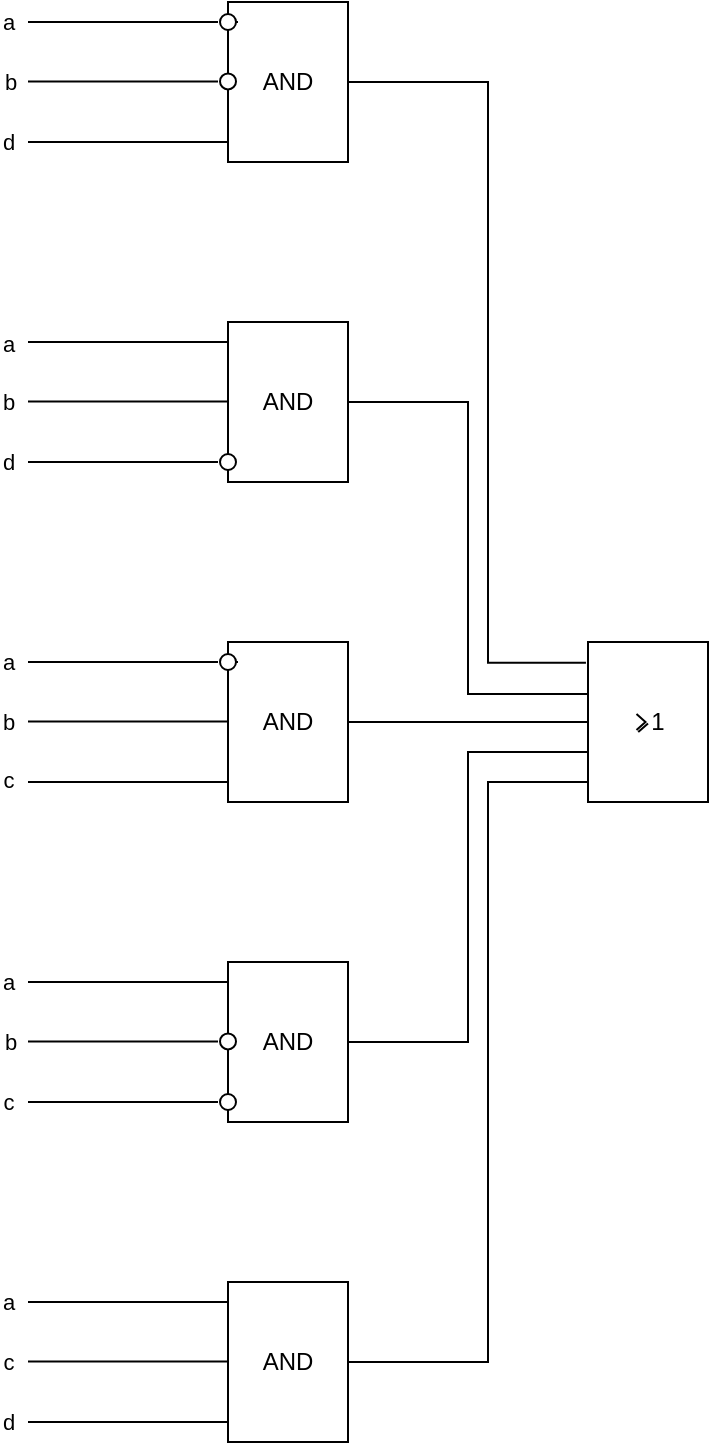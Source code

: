 <mxfile version="26.1.3">
  <diagram name="Page-1" id="mZAc7cq5oF8iOTCR-whO">
    <mxGraphModel dx="1692" dy="918" grid="1" gridSize="10" guides="1" tooltips="1" connect="1" arrows="1" fold="1" page="1" pageScale="1" pageWidth="850" pageHeight="1100" math="0" shadow="0">
      <root>
        <mxCell id="0" />
        <mxCell id="1" parent="0" />
        <mxCell id="_ycB79XcqI-2oKfgISit-45" value="" style="verticalLabelPosition=bottom;shadow=0;dashed=0;align=center;html=1;verticalAlign=top;shape=mxgraph.electrical.iec_logic_gates.and;" vertex="1" parent="1">
          <mxGeometry x="240" y="80" width="60" height="80" as="geometry" />
        </mxCell>
        <mxCell id="_ycB79XcqI-2oKfgISit-46" value="" style="edgeStyle=none;orthogonalLoop=1;jettySize=auto;html=1;rounded=0;endArrow=none;startFill=0;" edge="1" parent="1" source="_ycB79XcqI-2oKfgISit-68">
          <mxGeometry width="100" relative="1" as="geometry">
            <mxPoint x="140" y="90" as="sourcePoint" />
            <mxPoint x="240" y="90" as="targetPoint" />
            <Array as="points" />
          </mxGeometry>
        </mxCell>
        <mxCell id="_ycB79XcqI-2oKfgISit-47" value="" style="edgeStyle=none;orthogonalLoop=1;jettySize=auto;html=1;rounded=0;endArrow=none;startFill=0;" edge="1" parent="1" target="_ycB79XcqI-2oKfgISit-69">
          <mxGeometry width="100" relative="1" as="geometry">
            <mxPoint x="140" y="119.71" as="sourcePoint" />
            <mxPoint x="240" y="119.71" as="targetPoint" />
            <Array as="points" />
          </mxGeometry>
        </mxCell>
        <mxCell id="_ycB79XcqI-2oKfgISit-87" value="b" style="edgeLabel;html=1;align=center;verticalAlign=middle;resizable=0;points=[];" vertex="1" connectable="0" parent="_ycB79XcqI-2oKfgISit-47">
          <mxGeometry x="-0.342" y="-1" relative="1" as="geometry">
            <mxPoint x="-41" y="-1" as="offset" />
          </mxGeometry>
        </mxCell>
        <mxCell id="_ycB79XcqI-2oKfgISit-48" value="" style="edgeStyle=none;orthogonalLoop=1;jettySize=auto;html=1;rounded=0;endArrow=none;startFill=0;" edge="1" parent="1">
          <mxGeometry width="100" relative="1" as="geometry">
            <mxPoint x="140" y="150" as="sourcePoint" />
            <mxPoint x="240" y="150" as="targetPoint" />
            <Array as="points" />
          </mxGeometry>
        </mxCell>
        <mxCell id="_ycB79XcqI-2oKfgISit-88" value="d" style="edgeLabel;html=1;align=center;verticalAlign=middle;resizable=0;points=[];" vertex="1" connectable="0" parent="_ycB79XcqI-2oKfgISit-48">
          <mxGeometry x="-0.063" relative="1" as="geometry">
            <mxPoint x="-57" as="offset" />
          </mxGeometry>
        </mxCell>
        <mxCell id="_ycB79XcqI-2oKfgISit-49" value="" style="verticalLabelPosition=bottom;shadow=0;dashed=0;align=center;html=1;verticalAlign=top;shape=mxgraph.electrical.iec_logic_gates.and;" vertex="1" parent="1">
          <mxGeometry x="240" y="240" width="60" height="80" as="geometry" />
        </mxCell>
        <mxCell id="_ycB79XcqI-2oKfgISit-50" value="" style="edgeStyle=none;orthogonalLoop=1;jettySize=auto;html=1;rounded=0;endArrow=none;startFill=0;" edge="1" parent="1">
          <mxGeometry width="100" relative="1" as="geometry">
            <mxPoint x="140" y="250" as="sourcePoint" />
            <mxPoint x="240" y="250" as="targetPoint" />
            <Array as="points" />
          </mxGeometry>
        </mxCell>
        <mxCell id="_ycB79XcqI-2oKfgISit-89" value="a" style="edgeLabel;html=1;align=center;verticalAlign=middle;resizable=0;points=[];" vertex="1" connectable="0" parent="_ycB79XcqI-2oKfgISit-50">
          <mxGeometry x="-0.247" y="-2" relative="1" as="geometry">
            <mxPoint x="-48" y="-1" as="offset" />
          </mxGeometry>
        </mxCell>
        <mxCell id="_ycB79XcqI-2oKfgISit-51" value="" style="edgeStyle=none;orthogonalLoop=1;jettySize=auto;html=1;rounded=0;endArrow=none;startFill=0;" edge="1" parent="1">
          <mxGeometry width="100" relative="1" as="geometry">
            <mxPoint x="140" y="279.71" as="sourcePoint" />
            <mxPoint x="240" y="279.71" as="targetPoint" />
            <Array as="points" />
          </mxGeometry>
        </mxCell>
        <mxCell id="_ycB79XcqI-2oKfgISit-91" value="b" style="edgeLabel;html=1;align=center;verticalAlign=middle;resizable=0;points=[];" vertex="1" connectable="0" parent="_ycB79XcqI-2oKfgISit-51">
          <mxGeometry x="-0.041" y="2" relative="1" as="geometry">
            <mxPoint x="-58" y="2" as="offset" />
          </mxGeometry>
        </mxCell>
        <mxCell id="_ycB79XcqI-2oKfgISit-52" value="" style="edgeStyle=none;orthogonalLoop=1;jettySize=auto;html=1;rounded=0;endArrow=none;startFill=0;" edge="1" parent="1" target="_ycB79XcqI-2oKfgISit-70">
          <mxGeometry width="100" relative="1" as="geometry">
            <mxPoint x="140" y="310" as="sourcePoint" />
            <mxPoint x="240" y="310" as="targetPoint" />
            <Array as="points" />
          </mxGeometry>
        </mxCell>
        <mxCell id="_ycB79XcqI-2oKfgISit-92" value="d" style="edgeLabel;html=1;align=center;verticalAlign=middle;resizable=0;points=[];" vertex="1" connectable="0" parent="_ycB79XcqI-2oKfgISit-52">
          <mxGeometry x="-0.102" y="-2" relative="1" as="geometry">
            <mxPoint x="-53" y="-2" as="offset" />
          </mxGeometry>
        </mxCell>
        <mxCell id="_ycB79XcqI-2oKfgISit-53" value="" style="verticalLabelPosition=bottom;shadow=0;dashed=0;align=center;html=1;verticalAlign=top;shape=mxgraph.electrical.iec_logic_gates.and;" vertex="1" parent="1">
          <mxGeometry x="240" y="400" width="60" height="80" as="geometry" />
        </mxCell>
        <mxCell id="_ycB79XcqI-2oKfgISit-54" value="" style="edgeStyle=none;orthogonalLoop=1;jettySize=auto;html=1;rounded=0;endArrow=none;startFill=0;" edge="1" parent="1" source="_ycB79XcqI-2oKfgISit-72">
          <mxGeometry width="100" relative="1" as="geometry">
            <mxPoint x="140" y="410" as="sourcePoint" />
            <mxPoint x="240" y="410" as="targetPoint" />
            <Array as="points" />
          </mxGeometry>
        </mxCell>
        <mxCell id="_ycB79XcqI-2oKfgISit-55" value="" style="edgeStyle=none;orthogonalLoop=1;jettySize=auto;html=1;rounded=0;endArrow=none;startFill=0;" edge="1" parent="1">
          <mxGeometry width="100" relative="1" as="geometry">
            <mxPoint x="140" y="439.71" as="sourcePoint" />
            <mxPoint x="240" y="439.71" as="targetPoint" />
            <Array as="points" />
          </mxGeometry>
        </mxCell>
        <mxCell id="_ycB79XcqI-2oKfgISit-94" value="b" style="edgeLabel;html=1;align=center;verticalAlign=middle;resizable=0;points=[];" vertex="1" connectable="0" parent="_ycB79XcqI-2oKfgISit-55">
          <mxGeometry x="-0.202" y="-1" relative="1" as="geometry">
            <mxPoint x="-50" y="-1" as="offset" />
          </mxGeometry>
        </mxCell>
        <mxCell id="_ycB79XcqI-2oKfgISit-56" value="" style="edgeStyle=none;orthogonalLoop=1;jettySize=auto;html=1;rounded=0;endArrow=none;startFill=0;" edge="1" parent="1">
          <mxGeometry width="100" relative="1" as="geometry">
            <mxPoint x="140" y="470" as="sourcePoint" />
            <mxPoint x="240" y="470" as="targetPoint" />
            <Array as="points" />
          </mxGeometry>
        </mxCell>
        <mxCell id="_ycB79XcqI-2oKfgISit-95" value="c" style="edgeLabel;html=1;align=center;verticalAlign=middle;resizable=0;points=[];" vertex="1" connectable="0" parent="_ycB79XcqI-2oKfgISit-56">
          <mxGeometry x="-0.336" y="1" relative="1" as="geometry">
            <mxPoint x="-43" as="offset" />
          </mxGeometry>
        </mxCell>
        <mxCell id="_ycB79XcqI-2oKfgISit-57" value="" style="verticalLabelPosition=bottom;shadow=0;dashed=0;align=center;html=1;verticalAlign=top;shape=mxgraph.electrical.iec_logic_gates.and;" vertex="1" parent="1">
          <mxGeometry x="240" y="560" width="60" height="80" as="geometry" />
        </mxCell>
        <mxCell id="_ycB79XcqI-2oKfgISit-58" value="" style="edgeStyle=none;orthogonalLoop=1;jettySize=auto;html=1;rounded=0;endArrow=none;startFill=0;" edge="1" parent="1">
          <mxGeometry width="100" relative="1" as="geometry">
            <mxPoint x="140" y="570" as="sourcePoint" />
            <mxPoint x="240" y="570" as="targetPoint" />
            <Array as="points" />
          </mxGeometry>
        </mxCell>
        <mxCell id="_ycB79XcqI-2oKfgISit-96" value="a" style="edgeLabel;html=1;align=center;verticalAlign=middle;resizable=0;points=[];" vertex="1" connectable="0" parent="_ycB79XcqI-2oKfgISit-58">
          <mxGeometry x="-0.286" relative="1" as="geometry">
            <mxPoint x="-46" as="offset" />
          </mxGeometry>
        </mxCell>
        <mxCell id="_ycB79XcqI-2oKfgISit-59" value="" style="edgeStyle=none;orthogonalLoop=1;jettySize=auto;html=1;rounded=0;endArrow=none;startFill=0;" edge="1" parent="1" target="_ycB79XcqI-2oKfgISit-79">
          <mxGeometry width="100" relative="1" as="geometry">
            <mxPoint x="140" y="599.71" as="sourcePoint" />
            <mxPoint x="240" y="599.71" as="targetPoint" />
            <Array as="points" />
          </mxGeometry>
        </mxCell>
        <mxCell id="_ycB79XcqI-2oKfgISit-97" value="b" style="edgeLabel;html=1;align=center;verticalAlign=middle;resizable=0;points=[];" vertex="1" connectable="0" parent="_ycB79XcqI-2oKfgISit-59">
          <mxGeometry x="-0.277" relative="1" as="geometry">
            <mxPoint x="-44" as="offset" />
          </mxGeometry>
        </mxCell>
        <mxCell id="_ycB79XcqI-2oKfgISit-60" value="" style="edgeStyle=none;orthogonalLoop=1;jettySize=auto;html=1;rounded=0;endArrow=none;startFill=0;" edge="1" parent="1" target="_ycB79XcqI-2oKfgISit-80">
          <mxGeometry width="100" relative="1" as="geometry">
            <mxPoint x="140" y="630" as="sourcePoint" />
            <mxPoint x="240" y="630" as="targetPoint" />
            <Array as="points" />
          </mxGeometry>
        </mxCell>
        <mxCell id="_ycB79XcqI-2oKfgISit-98" value="c" style="edgeLabel;html=1;align=center;verticalAlign=middle;resizable=0;points=[];" vertex="1" connectable="0" parent="_ycB79XcqI-2oKfgISit-60">
          <mxGeometry x="-0.388" relative="1" as="geometry">
            <mxPoint x="-39" as="offset" />
          </mxGeometry>
        </mxCell>
        <mxCell id="_ycB79XcqI-2oKfgISit-66" value="" style="verticalLabelPosition=bottom;shadow=0;dashed=0;align=center;html=1;verticalAlign=top;shape=mxgraph.electrical.iec_logic_gates.or;" vertex="1" parent="1">
          <mxGeometry x="420" y="400" width="60" height="80" as="geometry" />
        </mxCell>
        <mxCell id="_ycB79XcqI-2oKfgISit-67" value="" style="edgeStyle=none;orthogonalLoop=1;jettySize=auto;html=1;rounded=0;endArrow=none;startFill=0;" edge="1" parent="1" target="_ycB79XcqI-2oKfgISit-68">
          <mxGeometry width="100" relative="1" as="geometry">
            <mxPoint x="140" y="90" as="sourcePoint" />
            <mxPoint x="240" y="90" as="targetPoint" />
            <Array as="points" />
          </mxGeometry>
        </mxCell>
        <mxCell id="_ycB79XcqI-2oKfgISit-86" value="a" style="edgeLabel;html=1;align=center;verticalAlign=middle;resizable=0;points=[];" vertex="1" connectable="0" parent="_ycB79XcqI-2oKfgISit-67">
          <mxGeometry x="-0.611" y="1" relative="1" as="geometry">
            <mxPoint x="-29" y="1" as="offset" />
          </mxGeometry>
        </mxCell>
        <mxCell id="_ycB79XcqI-2oKfgISit-68" value="" style="verticalLabelPosition=bottom;shadow=0;dashed=0;align=center;html=1;verticalAlign=top;shape=mxgraph.electrical.logic_gates.inverting_contact;" vertex="1" parent="1">
          <mxGeometry x="235" y="85" width="10" height="10" as="geometry" />
        </mxCell>
        <mxCell id="_ycB79XcqI-2oKfgISit-69" value="" style="verticalLabelPosition=bottom;shadow=0;dashed=0;align=center;html=1;verticalAlign=top;shape=mxgraph.electrical.logic_gates.inverting_contact;" vertex="1" parent="1">
          <mxGeometry x="235" y="114.71" width="10" height="10" as="geometry" />
        </mxCell>
        <mxCell id="_ycB79XcqI-2oKfgISit-70" value="" style="verticalLabelPosition=bottom;shadow=0;dashed=0;align=center;html=1;verticalAlign=top;shape=mxgraph.electrical.logic_gates.inverting_contact;" vertex="1" parent="1">
          <mxGeometry x="235" y="305" width="10" height="10" as="geometry" />
        </mxCell>
        <mxCell id="_ycB79XcqI-2oKfgISit-71" value="" style="edgeStyle=none;orthogonalLoop=1;jettySize=auto;html=1;rounded=0;endArrow=none;startFill=0;" edge="1" parent="1" target="_ycB79XcqI-2oKfgISit-72">
          <mxGeometry width="100" relative="1" as="geometry">
            <mxPoint x="140" y="410" as="sourcePoint" />
            <mxPoint x="240" y="410" as="targetPoint" />
            <Array as="points" />
          </mxGeometry>
        </mxCell>
        <mxCell id="_ycB79XcqI-2oKfgISit-93" value="a" style="edgeLabel;html=1;align=center;verticalAlign=middle;resizable=0;points=[];" vertex="1" connectable="0" parent="_ycB79XcqI-2oKfgISit-71">
          <mxGeometry x="-0.248" y="1" relative="1" as="geometry">
            <mxPoint x="-46" y="1" as="offset" />
          </mxGeometry>
        </mxCell>
        <mxCell id="_ycB79XcqI-2oKfgISit-72" value="" style="verticalLabelPosition=bottom;shadow=0;dashed=0;align=center;html=1;verticalAlign=top;shape=mxgraph.electrical.logic_gates.inverting_contact;" vertex="1" parent="1">
          <mxGeometry x="235" y="405" width="10" height="10" as="geometry" />
        </mxCell>
        <mxCell id="_ycB79XcqI-2oKfgISit-74" value="" style="verticalLabelPosition=bottom;shadow=0;dashed=0;align=center;html=1;verticalAlign=top;shape=mxgraph.electrical.iec_logic_gates.and;" vertex="1" parent="1">
          <mxGeometry x="240" y="720" width="60" height="80" as="geometry" />
        </mxCell>
        <mxCell id="_ycB79XcqI-2oKfgISit-75" value="" style="edgeStyle=none;orthogonalLoop=1;jettySize=auto;html=1;rounded=0;endArrow=none;startFill=0;" edge="1" parent="1">
          <mxGeometry width="100" relative="1" as="geometry">
            <mxPoint x="140" y="730" as="sourcePoint" />
            <mxPoint x="240" y="730" as="targetPoint" />
            <Array as="points" />
          </mxGeometry>
        </mxCell>
        <mxCell id="_ycB79XcqI-2oKfgISit-99" value="a" style="edgeLabel;html=1;align=center;verticalAlign=middle;resizable=0;points=[];" vertex="1" connectable="0" parent="_ycB79XcqI-2oKfgISit-75">
          <mxGeometry x="-0.191" relative="1" as="geometry">
            <mxPoint x="-51" as="offset" />
          </mxGeometry>
        </mxCell>
        <mxCell id="_ycB79XcqI-2oKfgISit-76" value="" style="edgeStyle=none;orthogonalLoop=1;jettySize=auto;html=1;rounded=0;endArrow=none;startFill=0;" edge="1" parent="1">
          <mxGeometry width="100" relative="1" as="geometry">
            <mxPoint x="140" y="759.71" as="sourcePoint" />
            <mxPoint x="240" y="759.71" as="targetPoint" />
            <Array as="points" />
          </mxGeometry>
        </mxCell>
        <mxCell id="_ycB79XcqI-2oKfgISit-100" value="c" style="edgeLabel;html=1;align=center;verticalAlign=middle;resizable=0;points=[];" vertex="1" connectable="0" parent="_ycB79XcqI-2oKfgISit-76">
          <mxGeometry x="-0.324" relative="1" as="geometry">
            <mxPoint x="-44" as="offset" />
          </mxGeometry>
        </mxCell>
        <mxCell id="_ycB79XcqI-2oKfgISit-77" value="" style="edgeStyle=none;orthogonalLoop=1;jettySize=auto;html=1;rounded=0;endArrow=none;startFill=0;" edge="1" parent="1">
          <mxGeometry width="100" relative="1" as="geometry">
            <mxPoint x="140" y="790" as="sourcePoint" />
            <mxPoint x="240" y="790" as="targetPoint" />
            <Array as="points" />
          </mxGeometry>
        </mxCell>
        <mxCell id="_ycB79XcqI-2oKfgISit-101" value="d" style="edgeLabel;html=1;align=center;verticalAlign=middle;resizable=0;points=[];" vertex="1" connectable="0" parent="_ycB79XcqI-2oKfgISit-77">
          <mxGeometry x="-0.491" relative="1" as="geometry">
            <mxPoint x="-36" as="offset" />
          </mxGeometry>
        </mxCell>
        <mxCell id="_ycB79XcqI-2oKfgISit-79" value="" style="verticalLabelPosition=bottom;shadow=0;dashed=0;align=center;html=1;verticalAlign=top;shape=mxgraph.electrical.logic_gates.inverting_contact;" vertex="1" parent="1">
          <mxGeometry x="235" y="594.71" width="10" height="10" as="geometry" />
        </mxCell>
        <mxCell id="_ycB79XcqI-2oKfgISit-80" value="" style="verticalLabelPosition=bottom;shadow=0;dashed=0;align=center;html=1;verticalAlign=top;shape=mxgraph.electrical.logic_gates.inverting_contact;" vertex="1" parent="1">
          <mxGeometry x="235" y="625" width="10" height="10" as="geometry" />
        </mxCell>
        <mxCell id="_ycB79XcqI-2oKfgISit-81" value="" style="edgeStyle=elbowEdgeStyle;orthogonalLoop=1;jettySize=auto;html=1;rounded=0;endArrow=none;startFill=0;entryX=-0.017;entryY=0.129;entryDx=0;entryDy=0;entryPerimeter=0;" edge="1" parent="1" source="_ycB79XcqI-2oKfgISit-45" target="_ycB79XcqI-2oKfgISit-66">
          <mxGeometry width="100" relative="1" as="geometry">
            <mxPoint x="400" y="130" as="sourcePoint" />
            <mxPoint x="500" y="130" as="targetPoint" />
            <Array as="points">
              <mxPoint x="370" y="270" />
            </Array>
          </mxGeometry>
        </mxCell>
        <mxCell id="_ycB79XcqI-2oKfgISit-82" value="" style="edgeStyle=elbowEdgeStyle;orthogonalLoop=1;jettySize=auto;html=1;rounded=0;endArrow=none;startFill=0;entryX=-0.002;entryY=0.325;entryDx=0;entryDy=0;entryPerimeter=0;" edge="1" parent="1" source="_ycB79XcqI-2oKfgISit-49" target="_ycB79XcqI-2oKfgISit-66">
          <mxGeometry width="100" relative="1" as="geometry">
            <mxPoint x="310" y="130" as="sourcePoint" />
            <mxPoint x="430" y="450" as="targetPoint" />
            <Array as="points">
              <mxPoint x="360" y="350" />
            </Array>
          </mxGeometry>
        </mxCell>
        <mxCell id="_ycB79XcqI-2oKfgISit-83" value="" style="edgeStyle=elbowEdgeStyle;orthogonalLoop=1;jettySize=auto;html=1;rounded=0;endArrow=none;startFill=0;entryX=0;entryY=0.5;entryDx=0;entryDy=0;entryPerimeter=0;" edge="1" parent="1" source="_ycB79XcqI-2oKfgISit-53" target="_ycB79XcqI-2oKfgISit-66">
          <mxGeometry width="100" relative="1" as="geometry">
            <mxPoint x="320" y="140" as="sourcePoint" />
            <mxPoint x="440" y="460" as="targetPoint" />
          </mxGeometry>
        </mxCell>
        <mxCell id="_ycB79XcqI-2oKfgISit-84" value="" style="edgeStyle=elbowEdgeStyle;orthogonalLoop=1;jettySize=auto;html=1;rounded=0;endArrow=none;startFill=0;entryX=-0.004;entryY=0.688;entryDx=0;entryDy=0;entryPerimeter=0;" edge="1" parent="1" source="_ycB79XcqI-2oKfgISit-57" target="_ycB79XcqI-2oKfgISit-66">
          <mxGeometry width="100" relative="1" as="geometry">
            <mxPoint x="330" y="150" as="sourcePoint" />
            <mxPoint x="450" y="470" as="targetPoint" />
          </mxGeometry>
        </mxCell>
        <mxCell id="_ycB79XcqI-2oKfgISit-85" value="" style="edgeStyle=elbowEdgeStyle;orthogonalLoop=1;jettySize=auto;html=1;rounded=0;endArrow=none;startFill=0;entryX=0;entryY=0.875;entryDx=0;entryDy=0;entryPerimeter=0;" edge="1" parent="1" source="_ycB79XcqI-2oKfgISit-74" target="_ycB79XcqI-2oKfgISit-66">
          <mxGeometry width="100" relative="1" as="geometry">
            <mxPoint x="340" y="160" as="sourcePoint" />
            <mxPoint x="460" y="480" as="targetPoint" />
            <Array as="points">
              <mxPoint x="370" y="610" />
            </Array>
          </mxGeometry>
        </mxCell>
      </root>
    </mxGraphModel>
  </diagram>
</mxfile>
